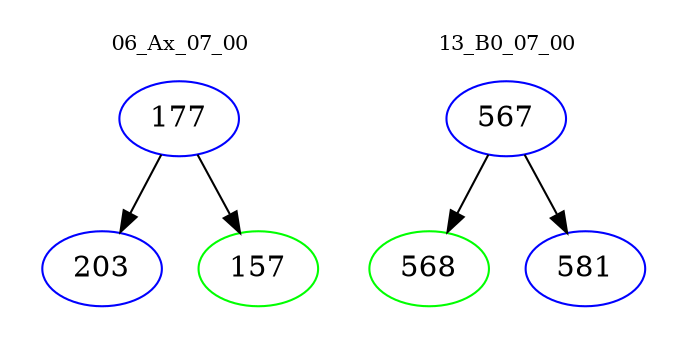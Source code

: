 digraph{
subgraph cluster_0 {
color = white
label = "06_Ax_07_00";
fontsize=10;
T0_177 [label="177", color="blue"]
T0_177 -> T0_203 [color="black"]
T0_203 [label="203", color="blue"]
T0_177 -> T0_157 [color="black"]
T0_157 [label="157", color="green"]
}
subgraph cluster_1 {
color = white
label = "13_B0_07_00";
fontsize=10;
T1_567 [label="567", color="blue"]
T1_567 -> T1_568 [color="black"]
T1_568 [label="568", color="green"]
T1_567 -> T1_581 [color="black"]
T1_581 [label="581", color="blue"]
}
}
